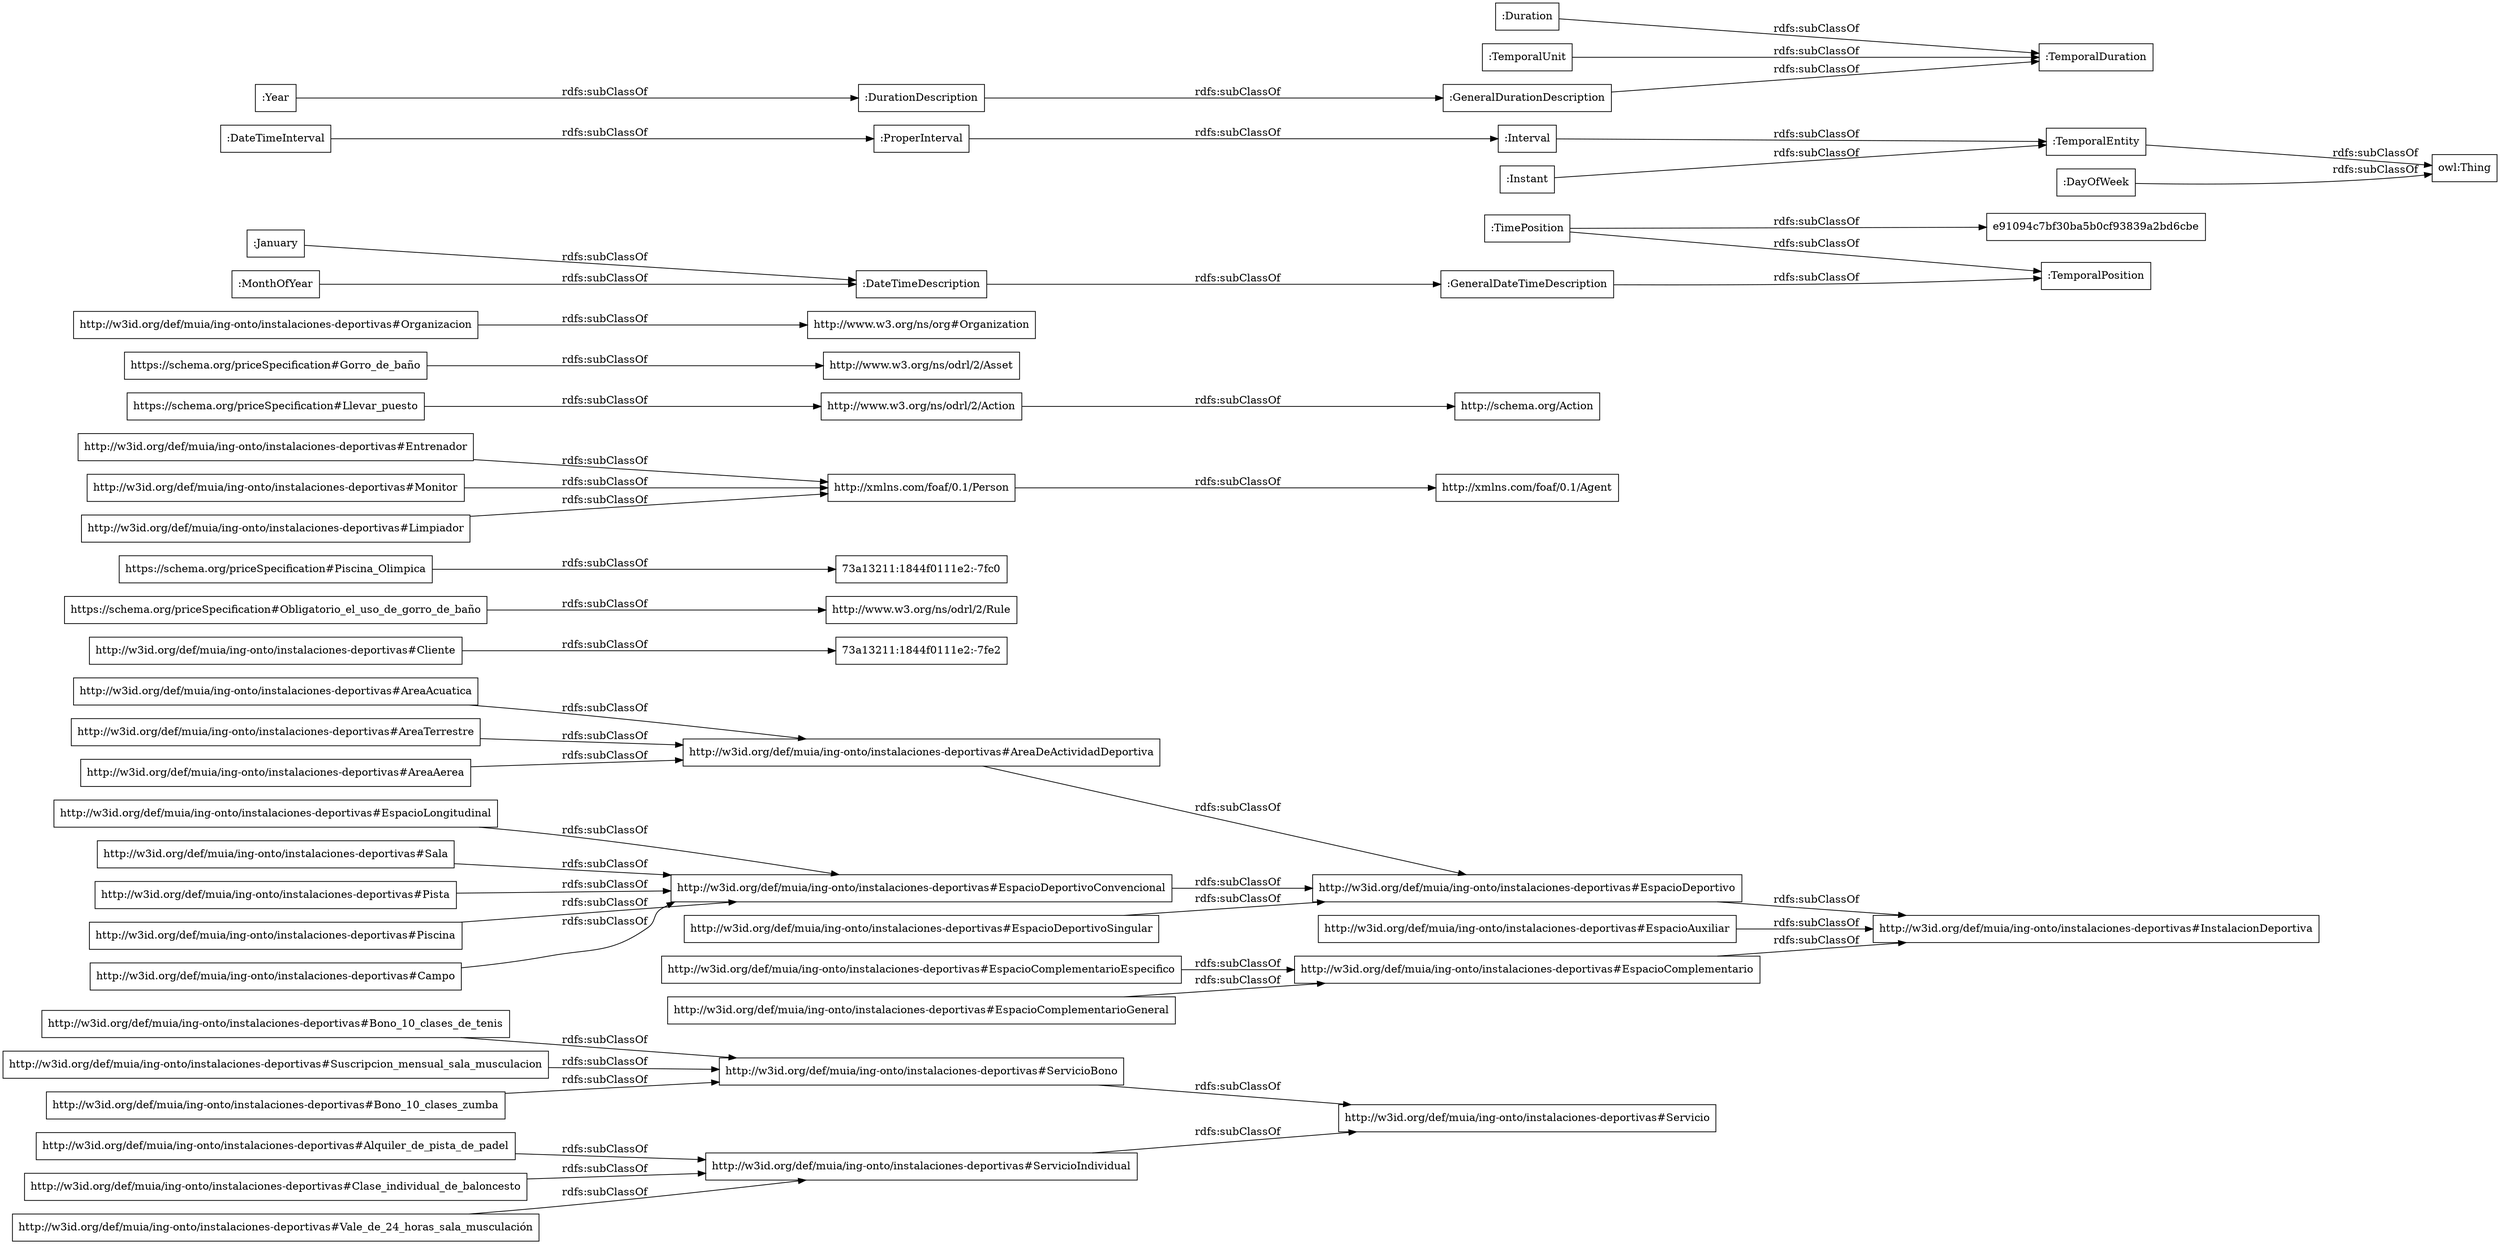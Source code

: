 digraph ar2dtool_diagram { 
rankdir=LR;
size="1000"
node [shape = rectangle, color="black"]; "http://w3id.org/def/muia/ing-onto/instalaciones-deportivas#Alquiler_de_pista_de_padel" "http://w3id.org/def/muia/ing-onto/instalaciones-deportivas#EspacioComplementarioEspecifico" "http://w3id.org/def/muia/ing-onto/instalaciones-deportivas#Vale_de_24_horas_sala_musculación" "73a13211:1844f0111e2:-7fe2" "http://w3id.org/def/muia/ing-onto/instalaciones-deportivas#EspacioDeportivoSingular" "http://w3id.org/def/muia/ing-onto/instalaciones-deportivas#EspacioComplementario" "http://w3id.org/def/muia/ing-onto/instalaciones-deportivas#Bono_10_clases_de_tenis" "http://w3id.org/def/muia/ing-onto/instalaciones-deportivas#AreaAerea" "http://w3id.org/def/muia/ing-onto/instalaciones-deportivas#Servicio" "http://www.w3.org/ns/odrl/2/Rule" "https://schema.org/priceSpecification#Piscina_Olimpica" "http://w3id.org/def/muia/ing-onto/instalaciones-deportivas#Entrenador" "http://schema.org/Action" "http://xmlns.com/foaf/0.1/Person" "http://w3id.org/def/muia/ing-onto/instalaciones-deportivas#Suscripcion_mensual_sala_musculacion" "http://w3id.org/def/muia/ing-onto/instalaciones-deportivas#Piscina" "http://w3id.org/def/muia/ing-onto/instalaciones-deportivas#EspacioAuxiliar" "http://www.w3.org/ns/odrl/2/Asset" "http://w3id.org/def/muia/ing-onto/instalaciones-deportivas#AreaDeActividadDeportiva" "http://w3id.org/def/muia/ing-onto/instalaciones-deportivas#EspacioComplementarioGeneral" "http://www.w3.org/ns/org#Organization" "http://w3id.org/def/muia/ing-onto/instalaciones-deportivas#Monitor" "http://w3id.org/def/muia/ing-onto/instalaciones-deportivas#Campo" "http://w3id.org/def/muia/ing-onto/instalaciones-deportivas#Limpiador" "73a13211:1844f0111e2:-7fc0" "http://w3id.org/def/muia/ing-onto/instalaciones-deportivas#EspacioLongitudinal" "http://xmlns.com/foaf/0.1/Agent" "http://www.w3.org/ns/odrl/2/Action" "http://w3id.org/def/muia/ing-onto/instalaciones-deportivas#AreaAcuatica" "http://w3id.org/def/muia/ing-onto/instalaciones-deportivas#Cliente" "http://w3id.org/def/muia/ing-onto/instalaciones-deportivas#Bono_10_clases_zumba" "http://w3id.org/def/muia/ing-onto/instalaciones-deportivas#Sala" "https://schema.org/priceSpecification#Llevar_puesto" "http://w3id.org/def/muia/ing-onto/instalaciones-deportivas#ServicioBono" "http://w3id.org/def/muia/ing-onto/instalaciones-deportivas#InstalacionDeportiva" "http://w3id.org/def/muia/ing-onto/instalaciones-deportivas#Organizacion" "https://schema.org/priceSpecification#Obligatorio_el_uso_de_gorro_de_baño" "http://w3id.org/def/muia/ing-onto/instalaciones-deportivas#Clase_individual_de_baloncesto" "http://w3id.org/def/muia/ing-onto/instalaciones-deportivas#EspacioDeportivo" "http://w3id.org/def/muia/ing-onto/instalaciones-deportivas#Pista" "http://w3id.org/def/muia/ing-onto/instalaciones-deportivas#AreaTerrestre" "https://schema.org/priceSpecification#Gorro_de_baño" "http://w3id.org/def/muia/ing-onto/instalaciones-deportivas#ServicioIndividual" "http://w3id.org/def/muia/ing-onto/instalaciones-deportivas#EspacioDeportivoConvencional" ":GeneralDateTimeDescription" ":DateTimeInterval" ":DurationDescription" ":TemporalDuration" ":Duration" ":GeneralDurationDescription" ":January" ":ProperInterval" ":TimePosition" ":TemporalPosition" ":Interval" ":TemporalEntity" "e91094c7bf30ba5b0cf93839a2bd6cbe" ":Year" ":MonthOfYear" ":DateTimeDescription" ":TemporalUnit" ":Instant" ":DayOfWeek" ; /*classes style*/
	":DateTimeDescription" -> ":GeneralDateTimeDescription" [ label = "rdfs:subClassOf" ];
	"http://w3id.org/def/muia/ing-onto/instalaciones-deportivas#EspacioLongitudinal" -> "http://w3id.org/def/muia/ing-onto/instalaciones-deportivas#EspacioDeportivoConvencional" [ label = "rdfs:subClassOf" ];
	"http://w3id.org/def/muia/ing-onto/instalaciones-deportivas#Alquiler_de_pista_de_padel" -> "http://w3id.org/def/muia/ing-onto/instalaciones-deportivas#ServicioIndividual" [ label = "rdfs:subClassOf" ];
	"http://w3id.org/def/muia/ing-onto/instalaciones-deportivas#AreaAerea" -> "http://w3id.org/def/muia/ing-onto/instalaciones-deportivas#AreaDeActividadDeportiva" [ label = "rdfs:subClassOf" ];
	"http://w3id.org/def/muia/ing-onto/instalaciones-deportivas#Suscripcion_mensual_sala_musculacion" -> "http://w3id.org/def/muia/ing-onto/instalaciones-deportivas#ServicioBono" [ label = "rdfs:subClassOf" ];
	":Instant" -> ":TemporalEntity" [ label = "rdfs:subClassOf" ];
	"http://w3id.org/def/muia/ing-onto/instalaciones-deportivas#Piscina" -> "http://w3id.org/def/muia/ing-onto/instalaciones-deportivas#EspacioDeportivoConvencional" [ label = "rdfs:subClassOf" ];
	"http://w3id.org/def/muia/ing-onto/instalaciones-deportivas#EspacioAuxiliar" -> "http://w3id.org/def/muia/ing-onto/instalaciones-deportivas#InstalacionDeportiva" [ label = "rdfs:subClassOf" ];
	"https://schema.org/priceSpecification#Piscina_Olimpica" -> "73a13211:1844f0111e2:-7fc0" [ label = "rdfs:subClassOf" ];
	"http://w3id.org/def/muia/ing-onto/instalaciones-deportivas#Monitor" -> "http://xmlns.com/foaf/0.1/Person" [ label = "rdfs:subClassOf" ];
	"http://w3id.org/def/muia/ing-onto/instalaciones-deportivas#EspacioComplementarioGeneral" -> "http://w3id.org/def/muia/ing-onto/instalaciones-deportivas#EspacioComplementario" [ label = "rdfs:subClassOf" ];
	"http://w3id.org/def/muia/ing-onto/instalaciones-deportivas#Limpiador" -> "http://xmlns.com/foaf/0.1/Person" [ label = "rdfs:subClassOf" ];
	":ProperInterval" -> ":Interval" [ label = "rdfs:subClassOf" ];
	"http://w3id.org/def/muia/ing-onto/instalaciones-deportivas#Sala" -> "http://w3id.org/def/muia/ing-onto/instalaciones-deportivas#EspacioDeportivoConvencional" [ label = "rdfs:subClassOf" ];
	"http://w3id.org/def/muia/ing-onto/instalaciones-deportivas#EspacioComplementario" -> "http://w3id.org/def/muia/ing-onto/instalaciones-deportivas#InstalacionDeportiva" [ label = "rdfs:subClassOf" ];
	"http://w3id.org/def/muia/ing-onto/instalaciones-deportivas#ServicioBono" -> "http://w3id.org/def/muia/ing-onto/instalaciones-deportivas#Servicio" [ label = "rdfs:subClassOf" ];
	"http://w3id.org/def/muia/ing-onto/instalaciones-deportivas#Pista" -> "http://w3id.org/def/muia/ing-onto/instalaciones-deportivas#EspacioDeportivoConvencional" [ label = "rdfs:subClassOf" ];
	"http://w3id.org/def/muia/ing-onto/instalaciones-deportivas#Bono_10_clases_zumba" -> "http://w3id.org/def/muia/ing-onto/instalaciones-deportivas#ServicioBono" [ label = "rdfs:subClassOf" ];
	":MonthOfYear" -> ":DateTimeDescription" [ label = "rdfs:subClassOf" ];
	"http://w3id.org/def/muia/ing-onto/instalaciones-deportivas#Bono_10_clases_de_tenis" -> "http://w3id.org/def/muia/ing-onto/instalaciones-deportivas#ServicioBono" [ label = "rdfs:subClassOf" ];
	"http://w3id.org/def/muia/ing-onto/instalaciones-deportivas#Campo" -> "http://w3id.org/def/muia/ing-onto/instalaciones-deportivas#EspacioDeportivoConvencional" [ label = "rdfs:subClassOf" ];
	"http://w3id.org/def/muia/ing-onto/instalaciones-deportivas#EspacioDeportivoConvencional" -> "http://w3id.org/def/muia/ing-onto/instalaciones-deportivas#EspacioDeportivo" [ label = "rdfs:subClassOf" ];
	"http://w3id.org/def/muia/ing-onto/instalaciones-deportivas#EspacioDeportivoSingular" -> "http://w3id.org/def/muia/ing-onto/instalaciones-deportivas#EspacioDeportivo" [ label = "rdfs:subClassOf" ];
	":Duration" -> ":TemporalDuration" [ label = "rdfs:subClassOf" ];
	"http://w3id.org/def/muia/ing-onto/instalaciones-deportivas#EspacioComplementarioEspecifico" -> "http://w3id.org/def/muia/ing-onto/instalaciones-deportivas#EspacioComplementario" [ label = "rdfs:subClassOf" ];
	"https://schema.org/priceSpecification#Gorro_de_baño" -> "http://www.w3.org/ns/odrl/2/Asset" [ label = "rdfs:subClassOf" ];
	"https://schema.org/priceSpecification#Obligatorio_el_uso_de_gorro_de_baño" -> "http://www.w3.org/ns/odrl/2/Rule" [ label = "rdfs:subClassOf" ];
	"http://w3id.org/def/muia/ing-onto/instalaciones-deportivas#EspacioDeportivo" -> "http://w3id.org/def/muia/ing-onto/instalaciones-deportivas#InstalacionDeportiva" [ label = "rdfs:subClassOf" ];
	"http://w3id.org/def/muia/ing-onto/instalaciones-deportivas#AreaAcuatica" -> "http://w3id.org/def/muia/ing-onto/instalaciones-deportivas#AreaDeActividadDeportiva" [ label = "rdfs:subClassOf" ];
	":TimePosition" -> "e91094c7bf30ba5b0cf93839a2bd6cbe" [ label = "rdfs:subClassOf" ];
	":TimePosition" -> ":TemporalPosition" [ label = "rdfs:subClassOf" ];
	":TemporalEntity" -> "owl:Thing" [ label = "rdfs:subClassOf" ];
	":GeneralDurationDescription" -> ":TemporalDuration" [ label = "rdfs:subClassOf" ];
	"http://www.w3.org/ns/odrl/2/Action" -> "http://schema.org/Action" [ label = "rdfs:subClassOf" ];
	":DateTimeInterval" -> ":ProperInterval" [ label = "rdfs:subClassOf" ];
	"https://schema.org/priceSpecification#Llevar_puesto" -> "http://www.w3.org/ns/odrl/2/Action" [ label = "rdfs:subClassOf" ];
	"http://w3id.org/def/muia/ing-onto/instalaciones-deportivas#Entrenador" -> "http://xmlns.com/foaf/0.1/Person" [ label = "rdfs:subClassOf" ];
	"http://w3id.org/def/muia/ing-onto/instalaciones-deportivas#Vale_de_24_horas_sala_musculación" -> "http://w3id.org/def/muia/ing-onto/instalaciones-deportivas#ServicioIndividual" [ label = "rdfs:subClassOf" ];
	":Interval" -> ":TemporalEntity" [ label = "rdfs:subClassOf" ];
	"http://xmlns.com/foaf/0.1/Person" -> "http://xmlns.com/foaf/0.1/Agent" [ label = "rdfs:subClassOf" ];
	":GeneralDateTimeDescription" -> ":TemporalPosition" [ label = "rdfs:subClassOf" ];
	"http://w3id.org/def/muia/ing-onto/instalaciones-deportivas#Clase_individual_de_baloncesto" -> "http://w3id.org/def/muia/ing-onto/instalaciones-deportivas#ServicioIndividual" [ label = "rdfs:subClassOf" ];
	":January" -> ":DateTimeDescription" [ label = "rdfs:subClassOf" ];
	"http://w3id.org/def/muia/ing-onto/instalaciones-deportivas#Cliente" -> "73a13211:1844f0111e2:-7fe2" [ label = "rdfs:subClassOf" ];
	"http://w3id.org/def/muia/ing-onto/instalaciones-deportivas#ServicioIndividual" -> "http://w3id.org/def/muia/ing-onto/instalaciones-deportivas#Servicio" [ label = "rdfs:subClassOf" ];
	":DayOfWeek" -> "owl:Thing" [ label = "rdfs:subClassOf" ];
	"http://w3id.org/def/muia/ing-onto/instalaciones-deportivas#AreaDeActividadDeportiva" -> "http://w3id.org/def/muia/ing-onto/instalaciones-deportivas#EspacioDeportivo" [ label = "rdfs:subClassOf" ];
	"http://w3id.org/def/muia/ing-onto/instalaciones-deportivas#AreaTerrestre" -> "http://w3id.org/def/muia/ing-onto/instalaciones-deportivas#AreaDeActividadDeportiva" [ label = "rdfs:subClassOf" ];
	":Year" -> ":DurationDescription" [ label = "rdfs:subClassOf" ];
	"http://w3id.org/def/muia/ing-onto/instalaciones-deportivas#Organizacion" -> "http://www.w3.org/ns/org#Organization" [ label = "rdfs:subClassOf" ];
	":DurationDescription" -> ":GeneralDurationDescription" [ label = "rdfs:subClassOf" ];
	":TemporalUnit" -> ":TemporalDuration" [ label = "rdfs:subClassOf" ];

}
